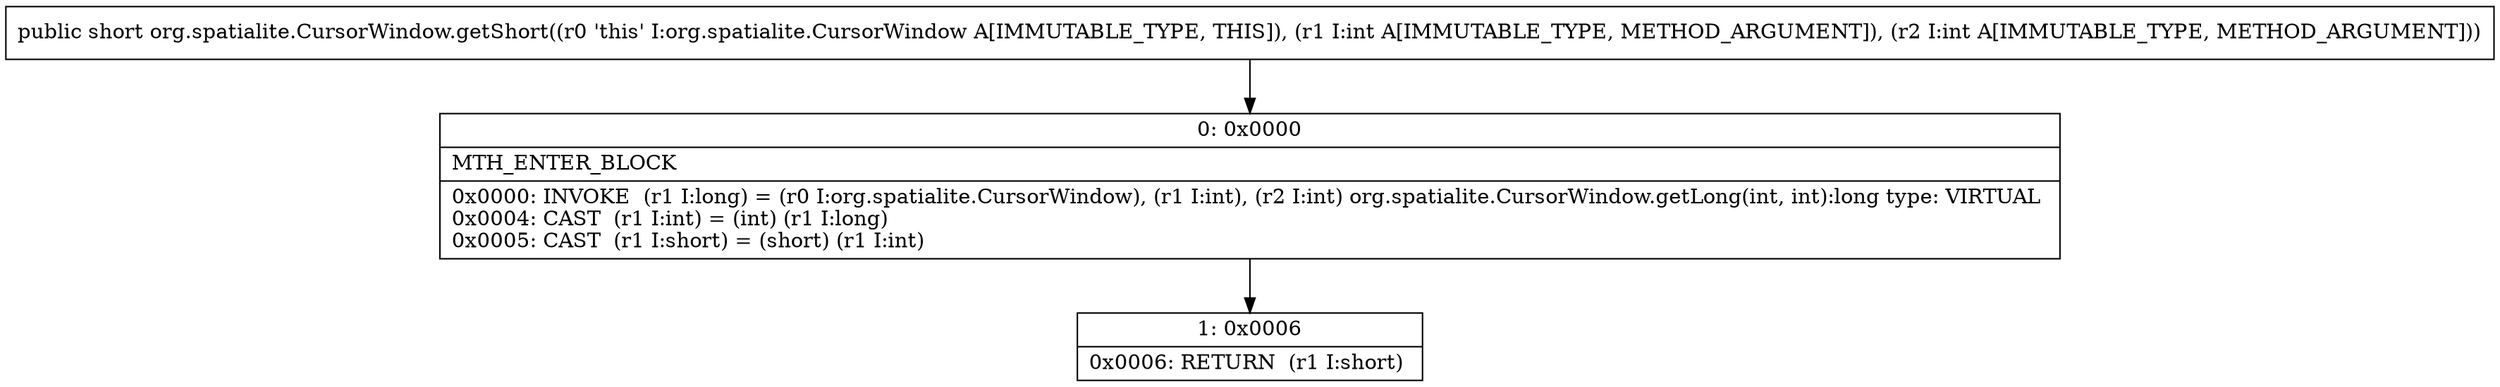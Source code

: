 digraph "CFG fororg.spatialite.CursorWindow.getShort(II)S" {
Node_0 [shape=record,label="{0\:\ 0x0000|MTH_ENTER_BLOCK\l|0x0000: INVOKE  (r1 I:long) = (r0 I:org.spatialite.CursorWindow), (r1 I:int), (r2 I:int) org.spatialite.CursorWindow.getLong(int, int):long type: VIRTUAL \l0x0004: CAST  (r1 I:int) = (int) (r1 I:long) \l0x0005: CAST  (r1 I:short) = (short) (r1 I:int) \l}"];
Node_1 [shape=record,label="{1\:\ 0x0006|0x0006: RETURN  (r1 I:short) \l}"];
MethodNode[shape=record,label="{public short org.spatialite.CursorWindow.getShort((r0 'this' I:org.spatialite.CursorWindow A[IMMUTABLE_TYPE, THIS]), (r1 I:int A[IMMUTABLE_TYPE, METHOD_ARGUMENT]), (r2 I:int A[IMMUTABLE_TYPE, METHOD_ARGUMENT])) }"];
MethodNode -> Node_0;
Node_0 -> Node_1;
}

